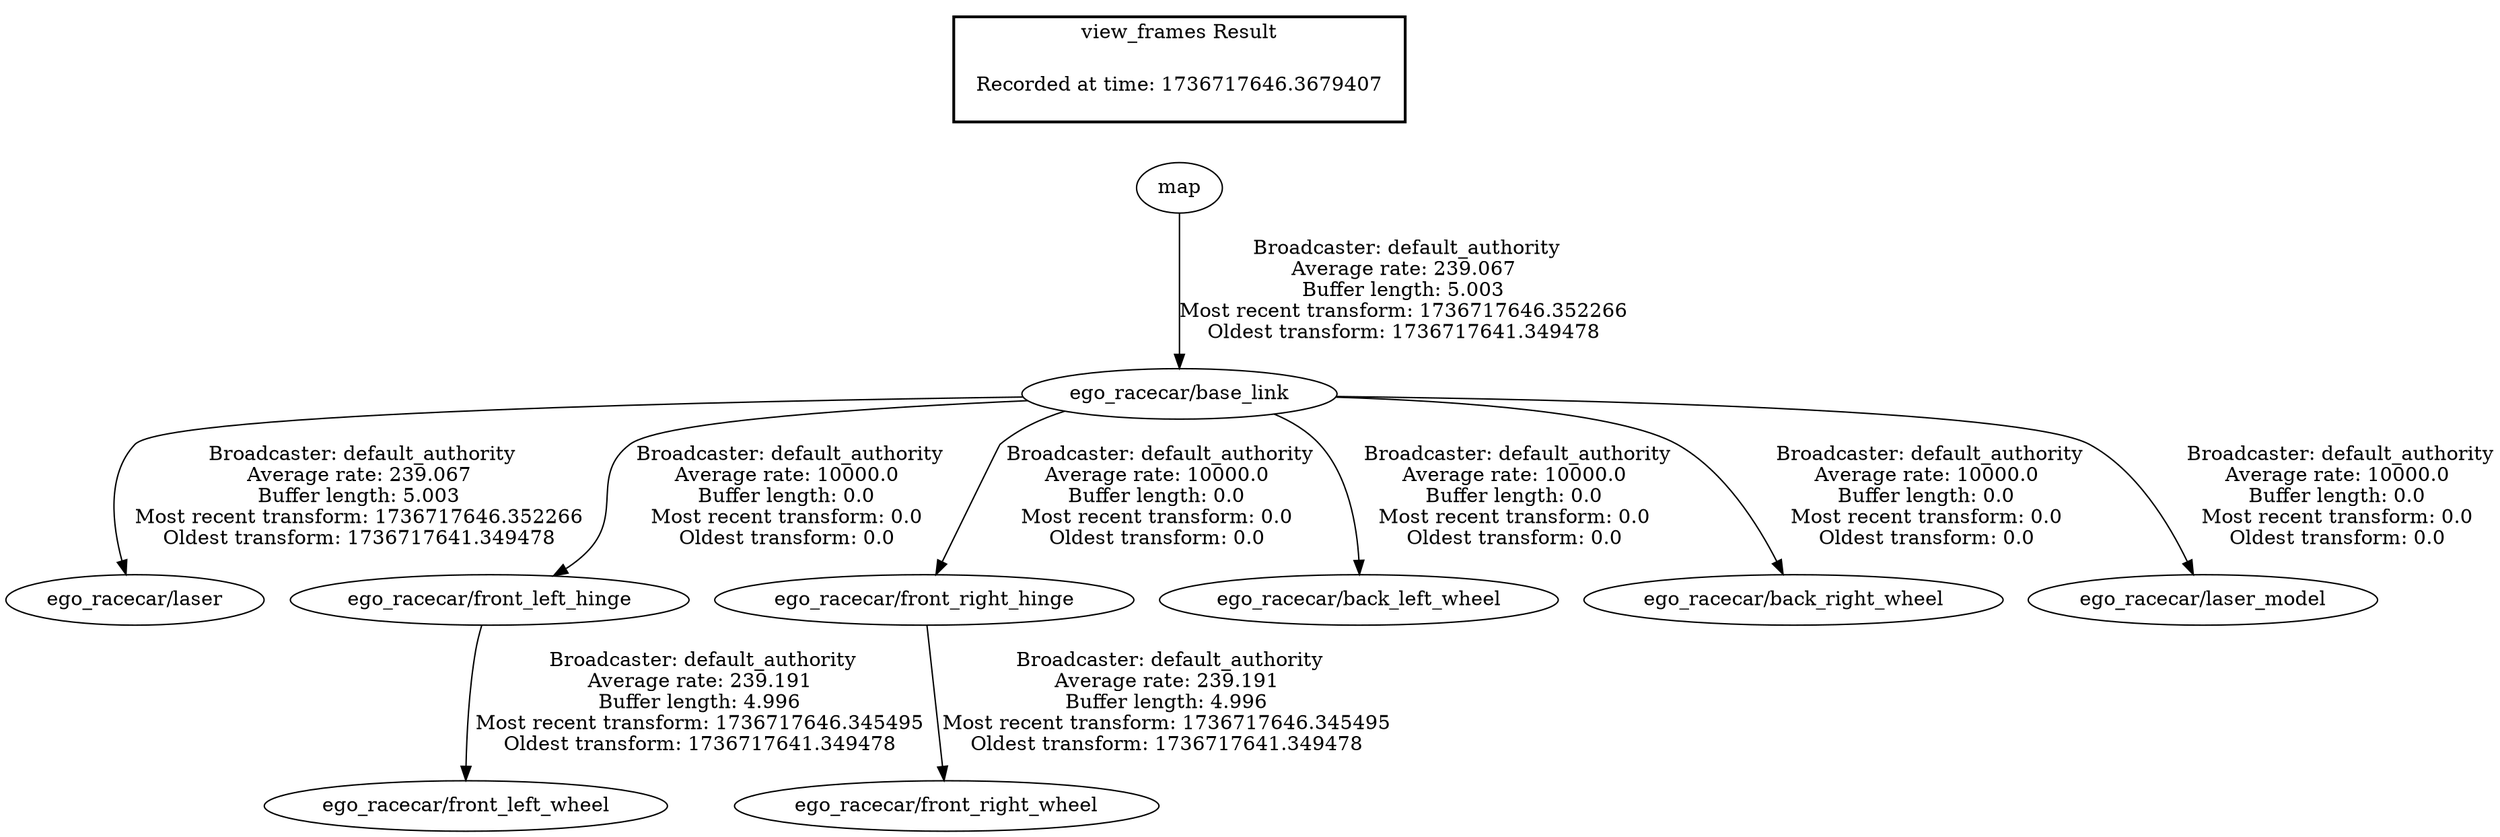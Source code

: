 digraph G {
"map" -> "ego_racecar/base_link"[label=" Broadcaster: default_authority\nAverage rate: 239.067\nBuffer length: 5.003\nMost recent transform: 1736717646.352266\nOldest transform: 1736717641.349478\n"];
"ego_racecar/base_link" -> "ego_racecar/laser"[label=" Broadcaster: default_authority\nAverage rate: 239.067\nBuffer length: 5.003\nMost recent transform: 1736717646.352266\nOldest transform: 1736717641.349478\n"];
"ego_racecar/front_left_hinge" -> "ego_racecar/front_left_wheel"[label=" Broadcaster: default_authority\nAverage rate: 239.191\nBuffer length: 4.996\nMost recent transform: 1736717646.345495\nOldest transform: 1736717641.349478\n"];
"ego_racecar/base_link" -> "ego_racecar/front_left_hinge"[label=" Broadcaster: default_authority\nAverage rate: 10000.0\nBuffer length: 0.0\nMost recent transform: 0.0\nOldest transform: 0.0\n"];
"ego_racecar/front_right_hinge" -> "ego_racecar/front_right_wheel"[label=" Broadcaster: default_authority\nAverage rate: 239.191\nBuffer length: 4.996\nMost recent transform: 1736717646.345495\nOldest transform: 1736717641.349478\n"];
"ego_racecar/base_link" -> "ego_racecar/front_right_hinge"[label=" Broadcaster: default_authority\nAverage rate: 10000.0\nBuffer length: 0.0\nMost recent transform: 0.0\nOldest transform: 0.0\n"];
"ego_racecar/base_link" -> "ego_racecar/back_left_wheel"[label=" Broadcaster: default_authority\nAverage rate: 10000.0\nBuffer length: 0.0\nMost recent transform: 0.0\nOldest transform: 0.0\n"];
"ego_racecar/base_link" -> "ego_racecar/back_right_wheel"[label=" Broadcaster: default_authority\nAverage rate: 10000.0\nBuffer length: 0.0\nMost recent transform: 0.0\nOldest transform: 0.0\n"];
"ego_racecar/base_link" -> "ego_racecar/laser_model"[label=" Broadcaster: default_authority\nAverage rate: 10000.0\nBuffer length: 0.0\nMost recent transform: 0.0\nOldest transform: 0.0\n"];
edge [style=invis];
 subgraph cluster_legend { style=bold; color=black; label ="view_frames Result";
"Recorded at time: 1736717646.3679407"[ shape=plaintext ] ;
}->"map";
}